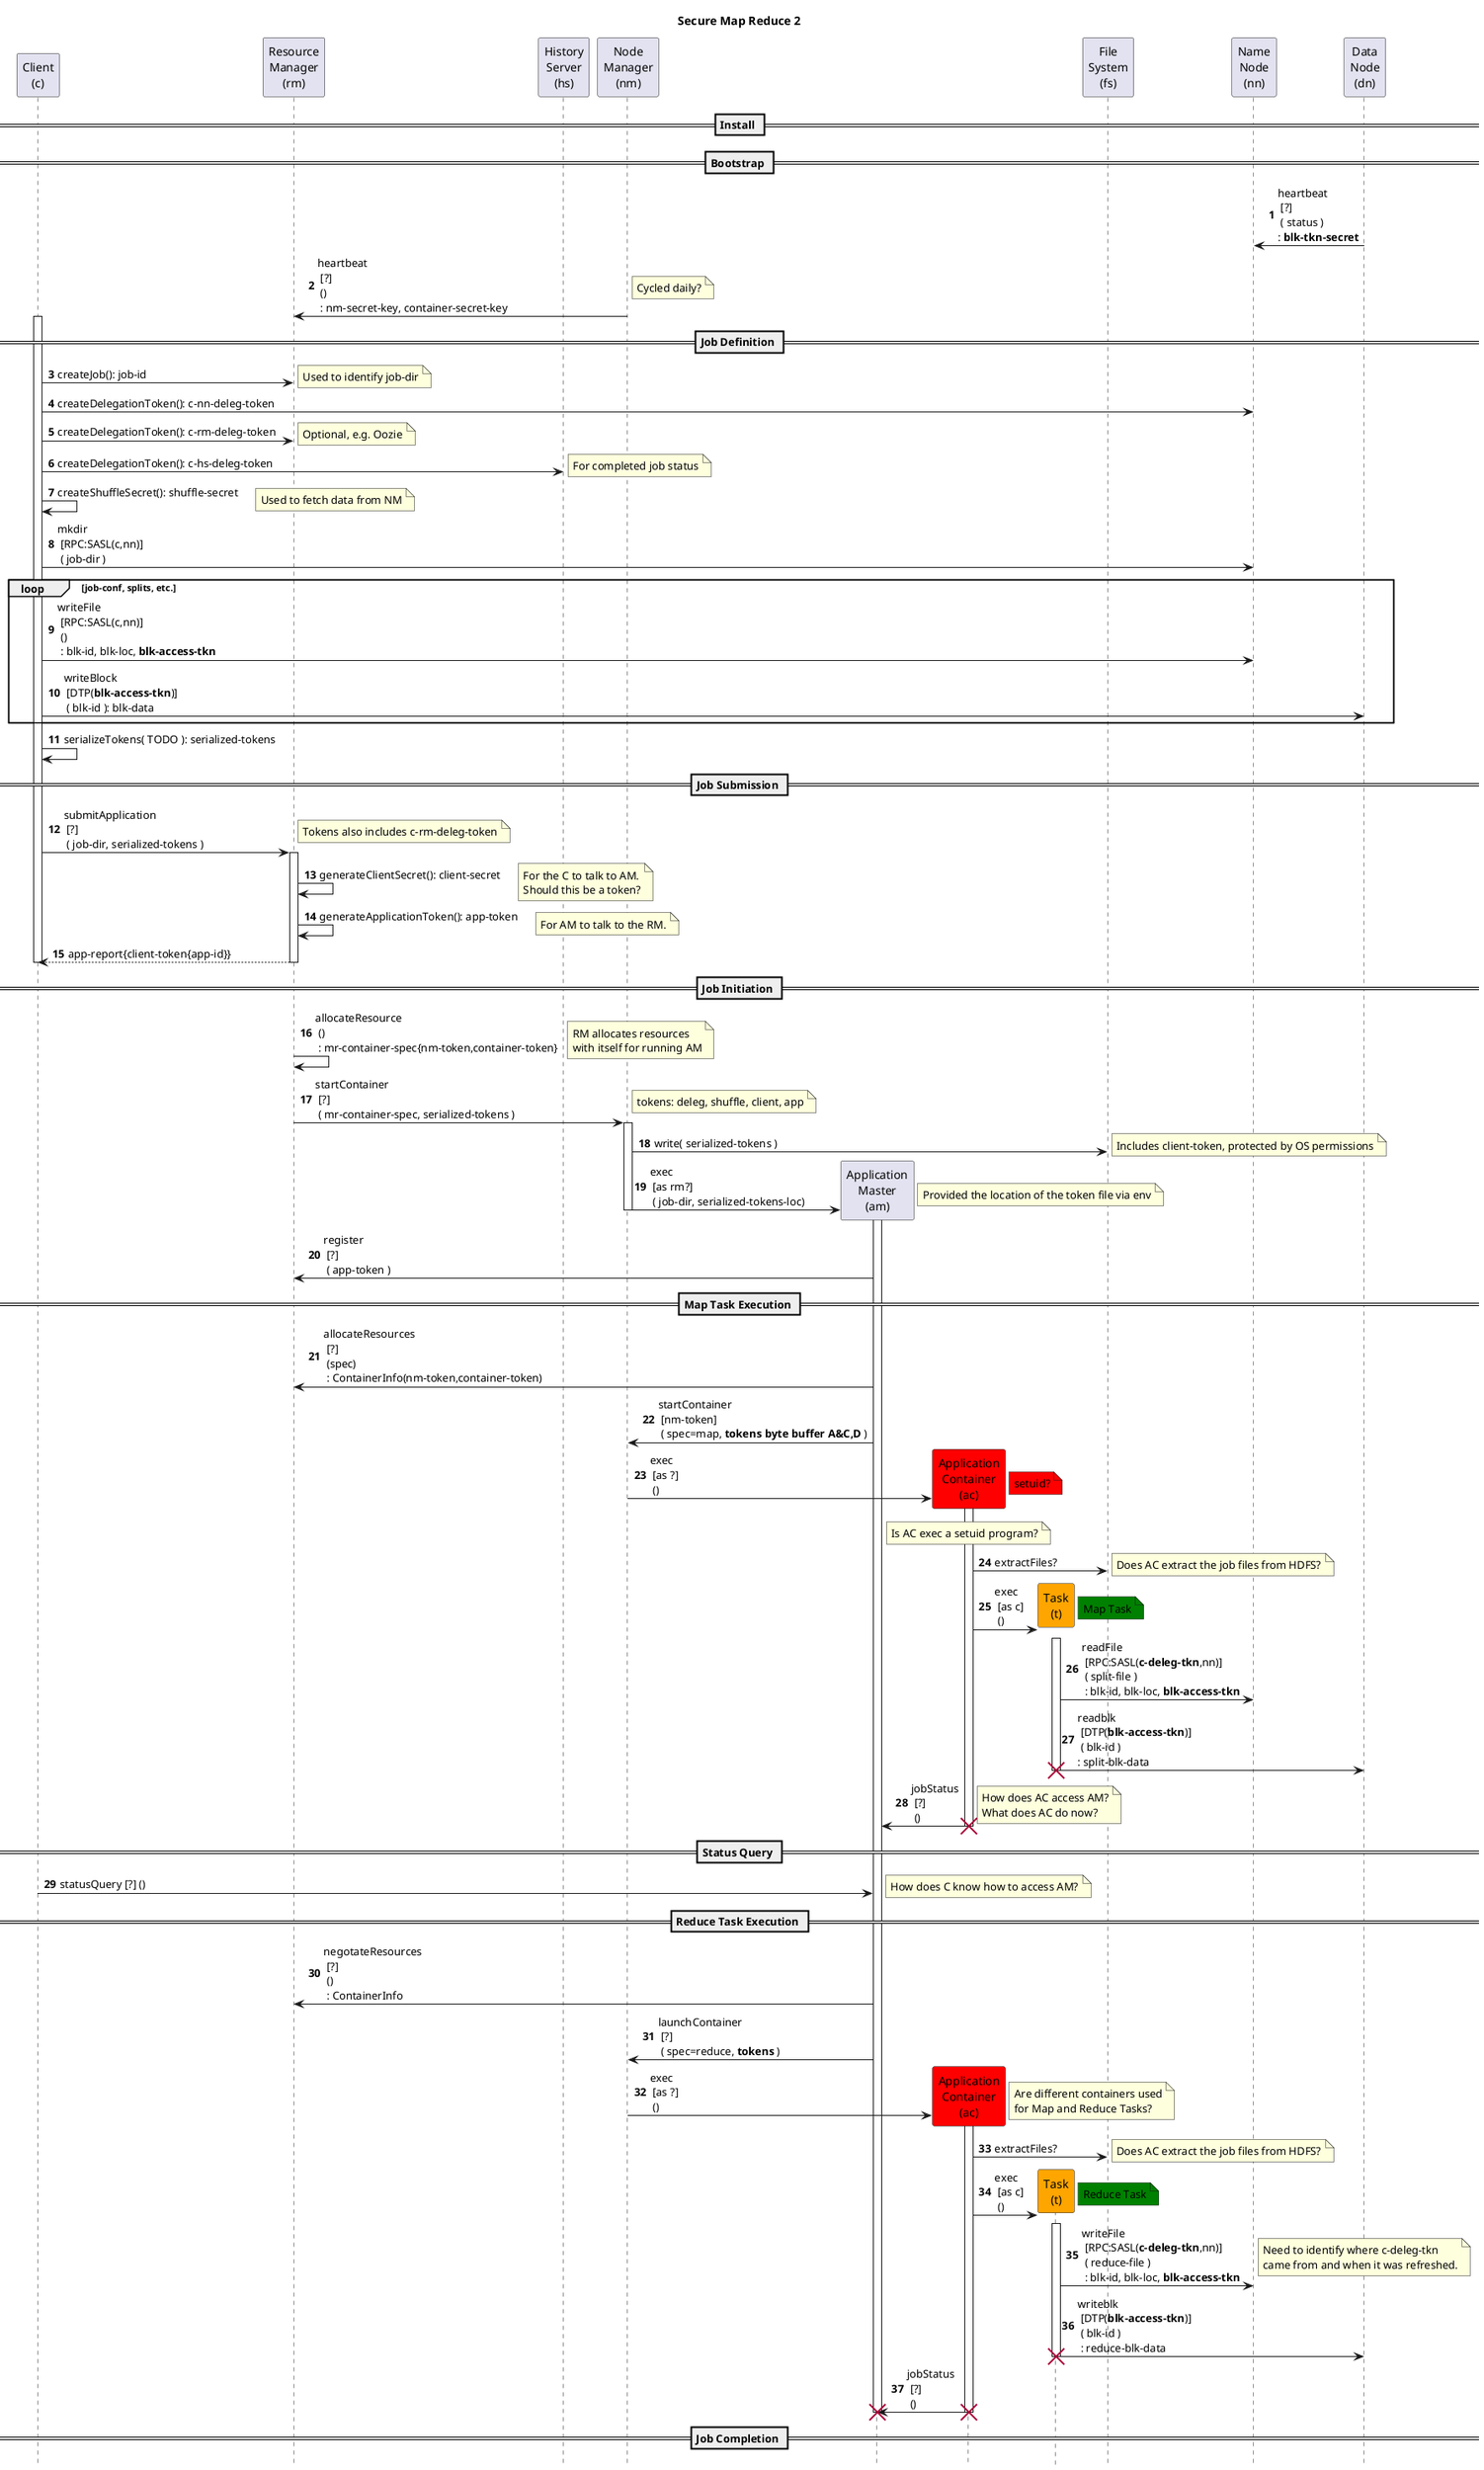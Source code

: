 @startuml
title Secure Map Reduce 2
autonumber
hide footbox

participant "Client\n(c)" as C
participant "Resource\nManager\n(rm)" as RM
participant "History\nServer\n(hs)" as HS
participant "Node\nManager\n(nm)" as NM
participant "Application\nMaster\n(am)" as AM
participant "Application\nContainer\n(ac)" as AC #red
participant "Task\n(t)" as T #orange
participant "File\nSystem\n(fs)" as FS
participant "Name\nNode\n(nn)" as NN
participant "Data\nNode\n(dn)" as DN

== Install ==


== Bootstrap ==

DN->NN: heartbeat\n [?]\n ( status )\n: <b>blk-tkn-secret</b>

NM->RM: heartbeat\n [?]\n ()\n : nm-secret-key, container-secret-key
  note right: Cycled daily?


== Job Definition ==

  activate C
C->RM: createJob(): job-id
  note right: Used to identify job-dir

C->NN: createDelegationToken(): c-nn-deleg-token

C->RM: createDelegationToken(): c-rm-deleg-token
  note right: Optional, e.g. Oozie

C->HS: createDelegationToken(): c-hs-deleg-token
  note right: For completed job status

C->C: createShuffleSecret(): shuffle-secret
  note right: Used to fetch data from NM

C->NN: mkdir\n [RPC:SASL(c,nn)]\n ( job-dir )

  loop job-conf, splits, etc.
C->NN: writeFile\n [RPC:SASL(c,nn)]\n ()\n : blk-id, blk-loc, <b>blk-access-tkn</b>

C->DN: writeBlock\n [DTP(<b>blk-access-tkn</b>)]\n ( blk-id ): blk-data
  end group

C->C: serializeTokens( TODO ): serialized-tokens


== Job Submission ==

C->RM: submitApplication\n [?]\n ( job-dir, serialized-tokens )
  note right: Tokens also includes c-rm-deleg-token
  activate RM
  RM->RM: generateClientSecret(): client-secret
    note right: For the C to talk to AM.\nShould this be a token?
  RM->RM: generateApplicationToken(): app-token
    note right: For AM to talk to the RM.
  C<--RM: app-report{client-token{app-id}}
  deactivate RM
  deactivate C

== Job Initiation ==

RM->RM: allocateResource\n ()\n : mr-container-spec{nm-token,container-token}
   note right: RM allocates resources\nwith itself for running AM

RM->NM: startContainer\n [?]\n ( mr-container-spec, serialized-tokens )
  note right: tokens: deleg, shuffle, client, app
  activate NM
NM->FS: write( serialized-tokens )
  note right: Includes client-token, protected by OS permissions
  create AM

NM->AM: exec\n [as rm?]\n ( job-dir, serialized-tokens-loc)
  activate AM
  note right: Provided the location of the token file via env
  deactivate NM

AM->RM: register\n [?]\n ( app-token )
'AM uses the app token provided in the token file.
'This token file has user-only read perms.
'The AM then starts and RPC listener (client-service) for the client to talk to the client-app
'client-service is protected by the client-secret
'job-client polls RM and finds it running
'job-client switches to polling client-service for status
'MR app creates the JobToken

== Map Task Execution ==

AM->RM: allocateResources\n [?]\n (spec)\n : ContainerInfo(nm-token,container-token)

AM->NM: startContainer\n [nm-token]\n ( spec=map, <b>tokens byte buffer A&C,D</b> )
  create AC
'NM writes a token file
'Also sends service data that is used by the shuffle service
'This call contains the container-token to authn token to NM.

NM->AC: exec\n [as ?]\n () 
  note right #red: setuid?
  note over AC: Is AC exec a setuid program?
  activate AC

'Task starts and loads all tokens from local disk.
'Task talks to AM status/heartbeat/completion/failure (umbillical) (job-token secured)

AC->FS: extractFiles?
  note right: Does AC extract the job files from HDFS?
  create T

AC->T: exec\n [as c]\n ()  
  note right #green: Map Task
  activate T
  T->NN: readFile\n [RPC:SASL(<b>c-deleg-tkn</b>,nn)]\n ( split-file )\n : blk-id, blk-loc, <b>blk-access-tkn</b> 
  T->DN: readblk\n [DTP(<b>blk-access-tkn</b>)]\n ( blk-id )\n: split-blk-data 
  deactivate T
  destroy T

AC->AM: jobStatus\n [?]\n ()
  note right: How does AC access AM?\nWhat does AC do now?
  deactivate AC
  destroy AC

'MR service running in the node manager.  Has the shuffle service has the shuffle secret.
'Task talked to NM (shuffle-service) to get shuffle data.
'How does the shuffle service get the shuffle token.

== Status Query ==

C->AM: statusQuery [?] ()
  note right: How does C know how to access AM?

'C->MRHS
'Client calls the MRHS after the AM is finished.

== Reduce Task Execution ==

AM->RM: negotateResources\n [?]\n ()\n : ContainerInfo

AM->NM: launchContainer\n [?]\n ( spec=reduce, <b>tokens</b> )
  create AC

NM->AC: exec\n [as ?]\n ()
  note right: Are different containers used\nfor Map and Reduce Tasks?
  activate AC

AC->FS: extractFiles?
  note right: Does AC extract the job files from HDFS?
  create T

AC->T: exec\n [as c]\n ()
  note right #green: Reduce Task
  activate T

T->NN: writeFile\n [RPC:SASL(<b>c-deleg-tkn</b>,nn)]\n ( reduce-file )\n : blk-id, blk-loc, <b>blk-access-tkn</b>
  note right: Need to identify where c-deleg-tkn\ncame from and when it was refreshed.

T->DN: writeblk\n [DTP(<b>blk-access-tkn</b>)]\n ( blk-id )\n : reduce-blk-data
  deactivate T
  destroy T

AC->AM: jobStatus\n [?]\n ()
  deactivate AC
  destroy AC


== Job Completion ==

  deactivate AM
  destroy AM

@enduml
